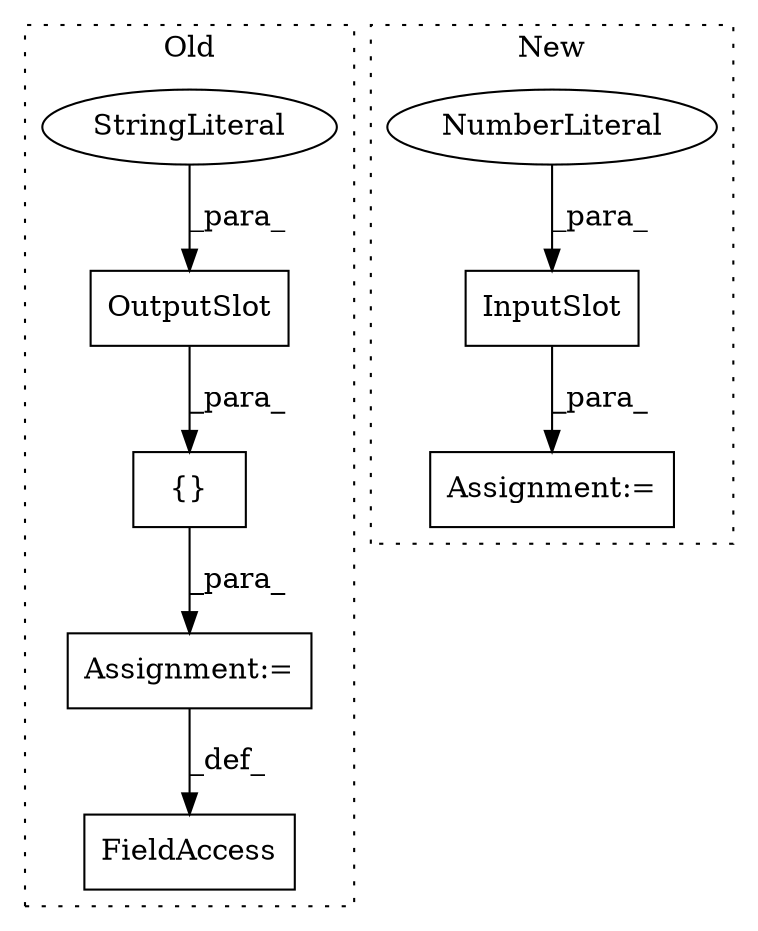 digraph G {
subgraph cluster0 {
1 [label="OutputSlot" a="32" s="3742,3765" l="11,1" shape="box"];
3 [label="Assignment:=" a="7" s="3710" l="1" shape="box"];
5 [label="{}" a="4" s="3741,3766" l="1,1" shape="box"];
6 [label="FieldAccess" a="22" s="3699" l="11" shape="box"];
7 [label="StringLiteral" a="45" s="3753" l="12" shape="ellipse"];
label = "Old";
style="dotted";
}
subgraph cluster1 {
2 [label="InputSlot" a="32" s="3604,3615" l="10,1" shape="box"];
4 [label="Assignment:=" a="7" s="3603" l="1" shape="box"];
8 [label="NumberLiteral" a="34" s="3614" l="1" shape="ellipse"];
label = "New";
style="dotted";
}
1 -> 5 [label="_para_"];
2 -> 4 [label="_para_"];
3 -> 6 [label="_def_"];
5 -> 3 [label="_para_"];
7 -> 1 [label="_para_"];
8 -> 2 [label="_para_"];
}